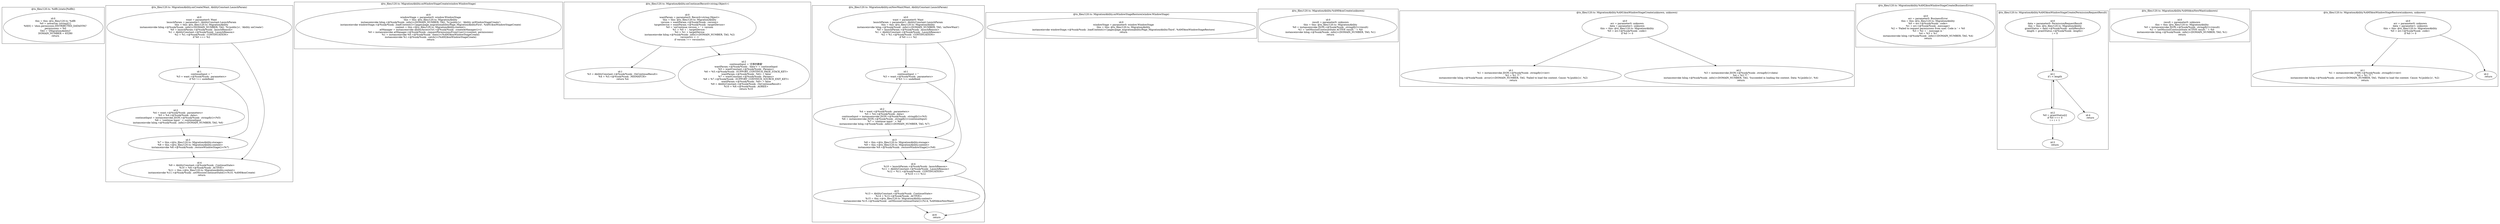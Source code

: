 digraph "120.ts" {
subgraph "cluster_@ts_files/120.ts: %dflt.[static]%dflt()" {
  label="@ts_files/120.ts: %dflt.[static]%dflt()";
  Node33670 [label="id:0
      this = this: @ts_files/120.ts: %dflt
      %0 = newarray (string)[1]
      %0[0] = 'ohos.permission.DISTRIBUTED_DATASYNC'
      permissions = %0
      TAG = '[MigrationAbility]'
      DOMAIN_NUMBER = 65280
      return"];
}
subgraph "cluster_@ts_files/120.ts: MigrationAbility.onCreate(Want, AbilityConstant.LaunchParam)" {
  label="@ts_files/120.ts: MigrationAbility.onCreate(Want, AbilityConstant.LaunchParam)";
  Node72740 [label="id:0
      want = parameter0: Want
      launchParam = parameter1: AbilityConstant.LaunchParam
      this = this: @ts_files/120.ts: MigrationAbility
      instanceinvoke hilog.<@%unk/%unk: .info()>(DOMAIN_NUMBER, TAG, '%{public}s', 'Ability onCreate')
      %0 = launchParam.<@%unk/%unk: .launchReason>
      %1 = AbilityConstant.<@%unk/%unk: .LaunchReason>
      %2 = %1.<@%unk/%unk: .CONTINUATION>
      if %0 === %2"];
  Node72741 [label="id:1
      continueInput = ''
      %3 = want.<@%unk/%unk: .parameters>
      if %3 !== undefined"];
  Node72742 [label="id:2
      %4 = want.<@%unk/%unk: .parameters>
      %5 = %4.<@%unk/%unk: .data>
      continueInput = instanceinvoke JSON.<@%unk/%unk: .stringify()>(%5)
      %6 = 'continue input ' + continueInput
      instanceinvoke hilog.<@%unk/%unk: .info()>(DOMAIN_NUMBER, TAG, %6)"];
  Node72743 [label="id:3
      %7 = this.<@ts_files/120.ts: MigrationAbility.storage>
      %8 = this.<@ts_files/120.ts: MigrationAbility.context>
      instanceinvoke %8.<@%unk/%unk: .restoreWindowStage()>(%7)"];
  Node72744 [label="id:4
      %9 = AbilityConstant.<@%unk/%unk: .ContinueState>
      %10 = %9.<@%unk/%unk: .ACTIVE>
      %11 = this.<@ts_files/120.ts: MigrationAbility.context>
      instanceinvoke %11.<@%unk/%unk: .setMissionContinueState()>(%10, %AM0$onCreate)
      return"];
  Node72740 -> Node72741;
  Node72740 -> Node72744;
  Node72741 -> Node72742;
  Node72741 -> Node72743;
  Node72742 -> Node72743;
  Node72743 -> Node72744;
}
subgraph "cluster_@ts_files/120.ts: MigrationAbility.onWindowStageCreate(window.WindowStage)" {
  label="@ts_files/120.ts: MigrationAbility.onWindowStageCreate(window.WindowStage)";
  Node70560 [label="id:0
      windowStage = parameter0: window.WindowStage
      this = this: @ts_files/120.ts: MigrationAbility
      instanceinvoke hilog.<@%unk/%unk: .info()>(DOMAIN_NUMBER, TAG, '%{public}s', 'Ability onWindowStageCreate')
      instanceinvoke windowStage.<@%unk/%unk: .loadContent()>('pages/page_migrationability/Page_MigrationAbilityFirst', %AM1$onWindowStageCreate)
      context = this.<@ts_files/120.ts: MigrationAbility.context>
      atManager = instanceinvoke abilityAccessCtrl.<@%unk/%unk: .createAtManager()>()
      %0 = instanceinvoke atManager.<@%unk/%unk: .requestPermissionsFromUser()>(context, permissions)
      %1 = instanceinvoke %0.<@%unk/%unk: .then()>(%AM3$onWindowStageCreate)
      instanceinvoke %1.<@%unk/%unk: .catch()>(%AM2$onWindowStageCreate)
      return"];
}
subgraph "cluster_@ts_files/120.ts: MigrationAbility.onContinue(Record<string,Object>)" {
  label="@ts_files/120.ts: MigrationAbility.onContinue(Record<string,Object>)";
  Node63580 [label="id:0
      wantParam = parameter0: Record<string,Object>
      this = this: @ts_files/120.ts: MigrationAbility
      version = wantParam.<@%unk/%unk: .version>
      targetDevice = wantParam.<@%unk/%unk: .targetDevice>
      %0 = 'onContinue version = ' + version
      %1 = %0 + ', targetDevice: '
      %2 = %1 + targetDevice
      instanceinvoke hilog.<@%unk/%unk: .info()>(DOMAIN_NUMBER, TAG, %2)
      versionSrc = -1
      if version !== versionSrc"];
  Node63581 [label="id:1
      %3 = AbilityConstant.<@%unk/%unk: .OnContinueResult>
      %4 = %3.<@%unk/%unk: .MISMATCH>
      return %4"];
  Node63582 [label="id:2
      continueInput = '迁移的数据'
      wantParam.<@%unk/%unk: .'data'> = continueInput
      %5 = wantConstant.<@%unk/%unk: .Params>
      %6 = %5.<@%unk/%unk: .SUPPORT_CONTINUE_PAGE_STACK_KEY>
      wantParam.<@%unk/%unk: .%6> = false
      %7 = wantConstant.<@%unk/%unk: .Params>
      %8 = %7.<@%unk/%unk: .SUPPORT_CONTINUE_SOURCE_EXIT_KEY>
      wantParam.<@%unk/%unk: .%8> = false
      %9 = AbilityConstant.<@%unk/%unk: .OnContinueResult>
      %10 = %9.<@%unk/%unk: .AGREE>
      return %10"];
  Node63580 -> Node63581;
  Node63580 -> Node63582;
}
subgraph "cluster_@ts_files/120.ts: MigrationAbility.onNewWant(Want, AbilityConstant.LaunchParam)" {
  label="@ts_files/120.ts: MigrationAbility.onNewWant(Want, AbilityConstant.LaunchParam)";
  Node73860 [label="id:0
      want = parameter0: Want
      launchParam = parameter1: AbilityConstant.LaunchParam
      this = this: @ts_files/120.ts: MigrationAbility
      instanceinvoke hilog.<@%unk/%unk: .info()>(DOMAIN_NUMBER, TAG, 'onNewWant')
      %0 = launchParam.<@%unk/%unk: .launchReason>
      %1 = AbilityConstant.<@%unk/%unk: .LaunchReason>
      %2 = %1.<@%unk/%unk: .CONTINUATION>
      if %0 === %2"];
  Node73861 [label="id:1
      continueInput = ''
      %3 = want.<@%unk/%unk: .parameters>
      if %3 !== undefined"];
  Node73862 [label="id:2
      %4 = want.<@%unk/%unk: .parameters>
      %5 = %4.<@%unk/%unk: .data>
      continueInput = instanceinvoke JSON.<@%unk/%unk: .stringify()>(%5)
      %6 = instanceinvoke JSON.<@%unk/%unk: .stringify()>(continueInput)
      %7 = 'continue input ' + %6
      instanceinvoke hilog.<@%unk/%unk: .info()>(DOMAIN_NUMBER, TAG, %7)"];
  Node73863 [label="id:3
      %8 = this.<@ts_files/120.ts: MigrationAbility.storage>
      %9 = this.<@ts_files/120.ts: MigrationAbility.context>
      instanceinvoke %9.<@%unk/%unk: .restoreWindowStage()>(%8)"];
  Node73864 [label="id:4
      %10 = launchParam.<@%unk/%unk: .launchReason>
      %11 = AbilityConstant.<@%unk/%unk: .LaunchReason>
      %12 = %11.<@%unk/%unk: .CONTINUATION>
      if %10 === %12"];
  Node73865 [label="id:5
      %13 = AbilityConstant.<@%unk/%unk: .ContinueState>
      %14 = %13.<@%unk/%unk: .ACTIVE>
      %15 = this.<@ts_files/120.ts: MigrationAbility.context>
      instanceinvoke %15.<@%unk/%unk: .setMissionContinueState()>(%14, %AM4$onNewWant)"];
  Node73866 [label="id:6
      return"];
  Node73860 -> Node73861;
  Node73860 -> Node73864;
  Node73861 -> Node73862;
  Node73861 -> Node73863;
  Node73862 -> Node73863;
  Node73863 -> Node73864;
  Node73864 -> Node73865;
  Node73864 -> Node73866;
  Node73865 -> Node73866;
}
subgraph "cluster_@ts_files/120.ts: MigrationAbility.onWindowStageRestore(window.WindowStage)" {
  label="@ts_files/120.ts: MigrationAbility.onWindowStageRestore(window.WindowStage)";
  Node72000 [label="id:0
      windowStage = parameter0: window.WindowStage
      this = this: @ts_files/120.ts: MigrationAbility
      instanceinvoke windowStage.<@%unk/%unk: .loadContent()>('pages/page_migrationability/Page_MigrationAbilityThird', %AM5$onWindowStageRestore)
      return"];
}
subgraph "cluster_@ts_files/120.ts: MigrationAbility.%AM0$onCreate(unknown)" {
  label="@ts_files/120.ts: MigrationAbility.%AM0$onCreate(unknown)";
  Node51290 [label="id:0
      result = parameter0: unknown
      this = this: @ts_files/120.ts: MigrationAbility
      %0 = instanceinvoke JSON.<@%unk/%unk: .stringify()>(result)
      %1 = 'setMissionContinueState ACTIVE result: ' + %0
      instanceinvoke hilog.<@%unk/%unk: .info()>(DOMAIN_NUMBER, TAG, %1)
      return"];
}
subgraph "cluster_@ts_files/120.ts: MigrationAbility.%AM1$onWindowStageCreate(unknown, unknown)" {
  label="@ts_files/120.ts: MigrationAbility.%AM1$onWindowStageCreate(unknown, unknown)";
  Node71220 [label="id:0
      err = parameter0: unknown
      data = parameter1: unknown
      this = this: @ts_files/120.ts: MigrationAbility
      %0 = err.<@%unk/%unk: .code>
      if %0 != 0"];
  Node71221 [label="id:1
      %1 = instanceinvoke JSON.<@%unk/%unk: .stringify()>(err)
      %2 = %1 ?? ''
      instanceinvoke hilog.<@%unk/%unk: .error()>(DOMAIN_NUMBER, TAG, 'Failed to load the content. Cause: %{public}s', %2)
      return"];
  Node71222 [label="id:2
      %3 = instanceinvoke JSON.<@%unk/%unk: .stringify()>(data)
      %4 = %3 ?? ''
      instanceinvoke hilog.<@%unk/%unk: .info()>(DOMAIN_NUMBER, TAG, 'Succeeded in loading the content. Data: %{public}s', %4)
      return"];
  Node71220 -> Node71221;
  Node71220 -> Node71222;
}
subgraph "cluster_@ts_files/120.ts: MigrationAbility.%AM2$onWindowStageCreate(BusinessError)" {
  label="@ts_files/120.ts: MigrationAbility.%AM2$onWindowStageCreate(BusinessError)";
  Node68450 [label="id:0
      err = parameter0: BusinessError
      this = this: @ts_files/120.ts: MigrationAbility
      %0 = err.<@%unk/%unk: .code>
      %1 = err.<@%unk/%unk: .message>
      %2 = 'Failed to request permissions from user. Code is ' + %0
      %3 = %2 + ', message is '
      %4 = %3 + %1
      instanceinvoke hilog.<@%unk/%unk: .info()>(DOMAIN_NUMBER, TAG, %4)
      return"];
}
subgraph "cluster_@ts_files/120.ts: MigrationAbility.%AM3$onWindowStageCreate(PermissionRequestResult)" {
  label="@ts_files/120.ts: MigrationAbility.%AM3$onWindowStageCreate(PermissionRequestResult)";
  Node79290 [label="id:0
      data = parameter0: PermissionRequestResult
      this = this: @ts_files/120.ts: MigrationAbility
      grantStatus = data.<@%unk/%unk: .authResults>
      length = grantStatus.<@%unk/%unk: .length>
      i = 0"];
  Node79291 [label="id:1
      if i < length"];
  Node79292 [label="id:2
      %0 = grantStatus[i]
      if %0 === 0
      i = i + 1"];
  Node79293 [label="id:3
      return"];
  Node79294 [label="id:4
      return"];
  Node79290 -> Node79291;
  Node79291 -> Node79292;
  Node79291 -> Node79294;
  Node79292 -> Node79293;
  Node79292 -> Node79291;
}
subgraph "cluster_@ts_files/120.ts: MigrationAbility.%AM4$onNewWant(unknown)" {
  label="@ts_files/120.ts: MigrationAbility.%AM4$onNewWant(unknown)";
  Node52450 [label="id:0
      result = parameter0: unknown
      this = this: @ts_files/120.ts: MigrationAbility
      %0 = instanceinvoke JSON.<@%unk/%unk: .stringify()>(result)
      %1 = 'setMissionContinueState ACTIVE result: ' + %0
      instanceinvoke hilog.<@%unk/%unk: .info()>(DOMAIN_NUMBER, TAG, %1)
      return"];
}
subgraph "cluster_@ts_files/120.ts: MigrationAbility.%AM5$onWindowStageRestore(unknown, unknown)" {
  label="@ts_files/120.ts: MigrationAbility.%AM5$onWindowStageRestore(unknown, unknown)";
  Node72700 [label="id:0
      err = parameter0: unknown
      data = parameter1: unknown
      this = this: @ts_files/120.ts: MigrationAbility
      %0 = err.<@%unk/%unk: .code>
      if %0 != 0"];
  Node72701 [label="id:1
      %1 = instanceinvoke JSON.<@%unk/%unk: .stringify()>(err)
      %2 = %1 ?? ''
      instanceinvoke hilog.<@%unk/%unk: .error()>(DOMAIN_NUMBER, TAG, 'Failed to load the content. Cause: %{public}s', %2)
      return"];
  Node72702 [label="id:2
      return"];
  Node72700 -> Node72701;
  Node72700 -> Node72702;
}
}
